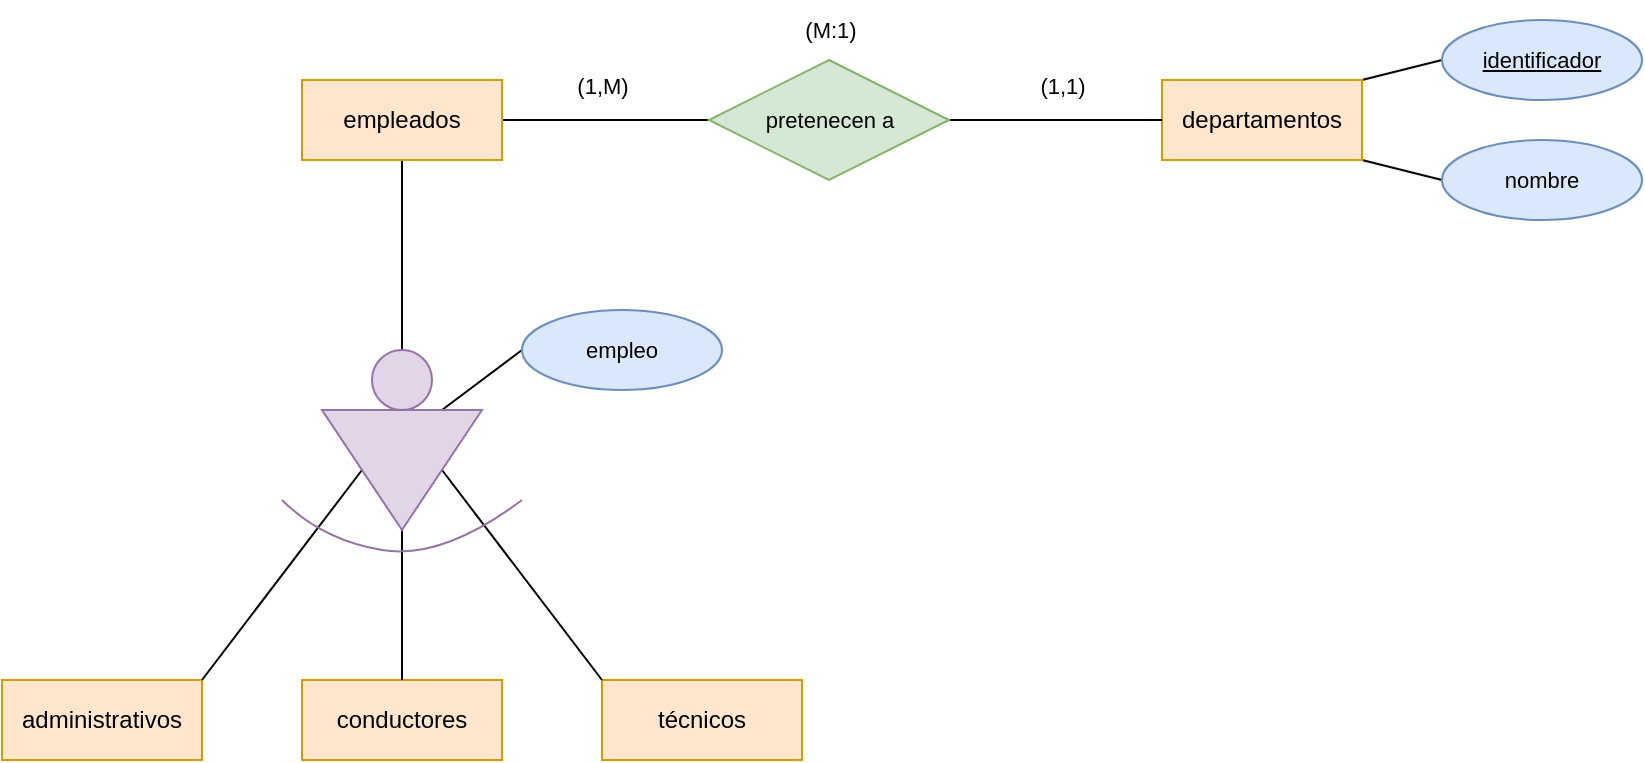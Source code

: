 <mxfile version="22.1.3" type="github">
  <diagram name="Página-1" id="GC3bQp9kBZes_taBvnxz">
    <mxGraphModel dx="2069" dy="831" grid="1" gridSize="10" guides="1" tooltips="1" connect="1" arrows="1" fold="1" page="1" pageScale="1" pageWidth="827" pageHeight="1169" math="0" shadow="0">
      <root>
        <mxCell id="0" />
        <mxCell id="1" parent="0" />
        <mxCell id="PX5-3yKAfKvkiZLicapt-14" style="edgeStyle=none;shape=connector;curved=1;rounded=1;orthogonalLoop=1;jettySize=auto;html=1;exitX=0.5;exitY=1;exitDx=0;exitDy=0;entryX=0.5;entryY=0;entryDx=0;entryDy=0;labelBackgroundColor=default;strokeColor=default;align=center;verticalAlign=middle;fontFamily=Helvetica;fontSize=11;fontColor=default;endArrow=none;endFill=0;" edge="1" parent="1" source="PX5-3yKAfKvkiZLicapt-1" target="PX5-3yKAfKvkiZLicapt-7">
          <mxGeometry relative="1" as="geometry" />
        </mxCell>
        <mxCell id="PX5-3yKAfKvkiZLicapt-19" style="edgeStyle=none;shape=connector;curved=1;rounded=1;orthogonalLoop=1;jettySize=auto;html=1;exitX=1;exitY=0.5;exitDx=0;exitDy=0;entryX=0;entryY=0.5;entryDx=0;entryDy=0;labelBackgroundColor=default;strokeColor=default;align=center;verticalAlign=middle;fontFamily=Helvetica;fontSize=11;fontColor=default;endArrow=none;endFill=0;" edge="1" parent="1" source="PX5-3yKAfKvkiZLicapt-1" target="PX5-3yKAfKvkiZLicapt-18">
          <mxGeometry relative="1" as="geometry" />
        </mxCell>
        <mxCell id="PX5-3yKAfKvkiZLicapt-1" value="empleados" style="whiteSpace=wrap;html=1;align=center;fillColor=#ffe6cc;strokeColor=#d79b00;" vertex="1" parent="1">
          <mxGeometry x="90" y="390" width="100" height="40" as="geometry" />
        </mxCell>
        <mxCell id="PX5-3yKAfKvkiZLicapt-25" style="edgeStyle=none;shape=connector;curved=1;rounded=1;orthogonalLoop=1;jettySize=auto;html=1;exitX=1;exitY=0;exitDx=0;exitDy=0;entryX=0;entryY=0.5;entryDx=0;entryDy=0;labelBackgroundColor=default;strokeColor=default;align=center;verticalAlign=middle;fontFamily=Helvetica;fontSize=11;fontColor=default;endArrow=none;endFill=0;" edge="1" parent="1" source="PX5-3yKAfKvkiZLicapt-2" target="PX5-3yKAfKvkiZLicapt-21">
          <mxGeometry relative="1" as="geometry" />
        </mxCell>
        <mxCell id="PX5-3yKAfKvkiZLicapt-26" style="edgeStyle=none;shape=connector;curved=1;rounded=1;orthogonalLoop=1;jettySize=auto;html=1;exitX=1;exitY=1;exitDx=0;exitDy=0;entryX=0;entryY=0.5;entryDx=0;entryDy=0;labelBackgroundColor=default;strokeColor=default;align=center;verticalAlign=middle;fontFamily=Helvetica;fontSize=11;fontColor=default;endArrow=none;endFill=0;" edge="1" parent="1" source="PX5-3yKAfKvkiZLicapt-2" target="PX5-3yKAfKvkiZLicapt-22">
          <mxGeometry relative="1" as="geometry" />
        </mxCell>
        <mxCell id="PX5-3yKAfKvkiZLicapt-2" value="departamentos" style="whiteSpace=wrap;html=1;align=center;fillColor=#ffe6cc;strokeColor=#d79b00;" vertex="1" parent="1">
          <mxGeometry x="520" y="390" width="100" height="40" as="geometry" />
        </mxCell>
        <mxCell id="PX5-3yKAfKvkiZLicapt-3" value="administrativos" style="whiteSpace=wrap;html=1;align=center;fillColor=#ffe6cc;strokeColor=#d79b00;" vertex="1" parent="1">
          <mxGeometry x="-60" y="690" width="100" height="40" as="geometry" />
        </mxCell>
        <mxCell id="PX5-3yKAfKvkiZLicapt-4" value="técnicos" style="whiteSpace=wrap;html=1;align=center;fillColor=#ffe6cc;strokeColor=#d79b00;" vertex="1" parent="1">
          <mxGeometry x="240" y="690" width="100" height="40" as="geometry" />
        </mxCell>
        <mxCell id="PX5-3yKAfKvkiZLicapt-5" value="conductores" style="whiteSpace=wrap;html=1;align=center;fillColor=#ffe6cc;strokeColor=#d79b00;" vertex="1" parent="1">
          <mxGeometry x="90" y="690" width="100" height="40" as="geometry" />
        </mxCell>
        <mxCell id="PX5-3yKAfKvkiZLicapt-11" style="edgeStyle=none;shape=connector;curved=1;rounded=1;orthogonalLoop=1;jettySize=auto;html=1;exitX=0.5;exitY=1;exitDx=0;exitDy=0;entryX=1;entryY=0;entryDx=0;entryDy=0;labelBackgroundColor=default;strokeColor=default;align=center;verticalAlign=middle;fontFamily=Helvetica;fontSize=11;fontColor=default;endArrow=none;endFill=0;" edge="1" parent="1" source="PX5-3yKAfKvkiZLicapt-6" target="PX5-3yKAfKvkiZLicapt-3">
          <mxGeometry relative="1" as="geometry" />
        </mxCell>
        <mxCell id="PX5-3yKAfKvkiZLicapt-12" style="edgeStyle=none;shape=connector;curved=1;rounded=1;orthogonalLoop=1;jettySize=auto;html=1;exitX=1;exitY=0.5;exitDx=0;exitDy=0;entryX=0.5;entryY=0;entryDx=0;entryDy=0;labelBackgroundColor=default;strokeColor=default;align=center;verticalAlign=middle;fontFamily=Helvetica;fontSize=11;fontColor=default;endArrow=none;endFill=0;" edge="1" parent="1" source="PX5-3yKAfKvkiZLicapt-6" target="PX5-3yKAfKvkiZLicapt-5">
          <mxGeometry relative="1" as="geometry" />
        </mxCell>
        <mxCell id="PX5-3yKAfKvkiZLicapt-13" style="edgeStyle=none;shape=connector;curved=1;rounded=1;orthogonalLoop=1;jettySize=auto;html=1;exitX=0.5;exitY=0;exitDx=0;exitDy=0;entryX=0;entryY=0;entryDx=0;entryDy=0;labelBackgroundColor=default;strokeColor=default;align=center;verticalAlign=middle;fontFamily=Helvetica;fontSize=11;fontColor=default;endArrow=none;endFill=0;" edge="1" parent="1" source="PX5-3yKAfKvkiZLicapt-6" target="PX5-3yKAfKvkiZLicapt-4">
          <mxGeometry relative="1" as="geometry" />
        </mxCell>
        <mxCell id="PX5-3yKAfKvkiZLicapt-17" style="edgeStyle=none;shape=connector;curved=1;rounded=1;orthogonalLoop=1;jettySize=auto;html=1;exitX=0;exitY=0.25;exitDx=0;exitDy=0;entryX=0;entryY=0.5;entryDx=0;entryDy=0;labelBackgroundColor=default;strokeColor=default;align=center;verticalAlign=middle;fontFamily=Helvetica;fontSize=11;fontColor=default;endArrow=none;endFill=0;" edge="1" parent="1" source="PX5-3yKAfKvkiZLicapt-6" target="PX5-3yKAfKvkiZLicapt-15">
          <mxGeometry relative="1" as="geometry" />
        </mxCell>
        <mxCell id="PX5-3yKAfKvkiZLicapt-6" value="" style="triangle;whiteSpace=wrap;html=1;fillColor=#e1d5e7;strokeColor=#9673a6;rotation=90;" vertex="1" parent="1">
          <mxGeometry x="110" y="545" width="60" height="80" as="geometry" />
        </mxCell>
        <mxCell id="PX5-3yKAfKvkiZLicapt-7" value="" style="ellipse;whiteSpace=wrap;html=1;aspect=fixed;fillColor=#e1d5e7;strokeColor=#9673a6;" vertex="1" parent="1">
          <mxGeometry x="125" y="525" width="30" height="30" as="geometry" />
        </mxCell>
        <mxCell id="PX5-3yKAfKvkiZLicapt-10" value="" style="endArrow=none;html=1;endFill=0;curved=1;fillColor=#e1d5e7;strokeColor=#9673a6;" edge="1" parent="1">
          <mxGeometry width="50" height="50" relative="1" as="geometry">
            <mxPoint x="200" y="600" as="sourcePoint" />
            <mxPoint x="80" y="600" as="targetPoint" />
            <Array as="points">
              <mxPoint x="160" y="630" />
              <mxPoint x="100" y="620" />
            </Array>
          </mxGeometry>
        </mxCell>
        <mxCell id="PX5-3yKAfKvkiZLicapt-15" value="empleo" style="ellipse;whiteSpace=wrap;html=1;align=center;fontFamily=Helvetica;fontSize=11;fillColor=#dae8fc;strokeColor=#6c8ebf;" vertex="1" parent="1">
          <mxGeometry x="200" y="505" width="100" height="40" as="geometry" />
        </mxCell>
        <mxCell id="PX5-3yKAfKvkiZLicapt-20" style="edgeStyle=none;shape=connector;curved=1;rounded=1;orthogonalLoop=1;jettySize=auto;html=1;exitX=1;exitY=0.5;exitDx=0;exitDy=0;entryX=0;entryY=0.5;entryDx=0;entryDy=0;labelBackgroundColor=default;strokeColor=default;align=center;verticalAlign=middle;fontFamily=Helvetica;fontSize=11;fontColor=default;endArrow=none;endFill=0;" edge="1" parent="1" source="PX5-3yKAfKvkiZLicapt-18" target="PX5-3yKAfKvkiZLicapt-2">
          <mxGeometry relative="1" as="geometry" />
        </mxCell>
        <mxCell id="PX5-3yKAfKvkiZLicapt-18" value="pretenecen a" style="shape=rhombus;perimeter=rhombusPerimeter;whiteSpace=wrap;html=1;align=center;fontFamily=Helvetica;fontSize=11;fillColor=#d5e8d4;strokeColor=#82b366;" vertex="1" parent="1">
          <mxGeometry x="293.5" y="380" width="120" height="60" as="geometry" />
        </mxCell>
        <mxCell id="PX5-3yKAfKvkiZLicapt-21" value="identificador" style="ellipse;whiteSpace=wrap;html=1;align=center;fontFamily=Helvetica;fontSize=11;fillColor=#dae8fc;strokeColor=#6c8ebf;fontStyle=4" vertex="1" parent="1">
          <mxGeometry x="660" y="360" width="100" height="40" as="geometry" />
        </mxCell>
        <mxCell id="PX5-3yKAfKvkiZLicapt-22" value="nombre" style="ellipse;whiteSpace=wrap;html=1;align=center;fontFamily=Helvetica;fontSize=11;fillColor=#dae8fc;strokeColor=#6c8ebf;" vertex="1" parent="1">
          <mxGeometry x="660" y="420" width="100" height="40" as="geometry" />
        </mxCell>
        <mxCell id="PX5-3yKAfKvkiZLicapt-27" value="(1,1)" style="text;html=1;align=center;verticalAlign=middle;resizable=0;points=[];autosize=1;strokeColor=none;fillColor=none;fontSize=11;fontFamily=Helvetica;fontColor=default;" vertex="1" parent="1">
          <mxGeometry x="445" y="378" width="50" height="30" as="geometry" />
        </mxCell>
        <mxCell id="PX5-3yKAfKvkiZLicapt-28" value="(1,M)" style="text;html=1;align=center;verticalAlign=middle;resizable=0;points=[];autosize=1;strokeColor=none;fillColor=none;fontSize=11;fontFamily=Helvetica;fontColor=default;" vertex="1" parent="1">
          <mxGeometry x="215" y="378" width="50" height="30" as="geometry" />
        </mxCell>
        <mxCell id="PX5-3yKAfKvkiZLicapt-29" value="(M:1)" style="text;html=1;align=center;verticalAlign=middle;resizable=0;points=[];autosize=1;strokeColor=none;fillColor=none;fontSize=11;fontFamily=Helvetica;fontColor=default;rotation=0;" vertex="1" parent="1">
          <mxGeometry x="328.5" y="350" width="50" height="30" as="geometry" />
        </mxCell>
      </root>
    </mxGraphModel>
  </diagram>
</mxfile>
